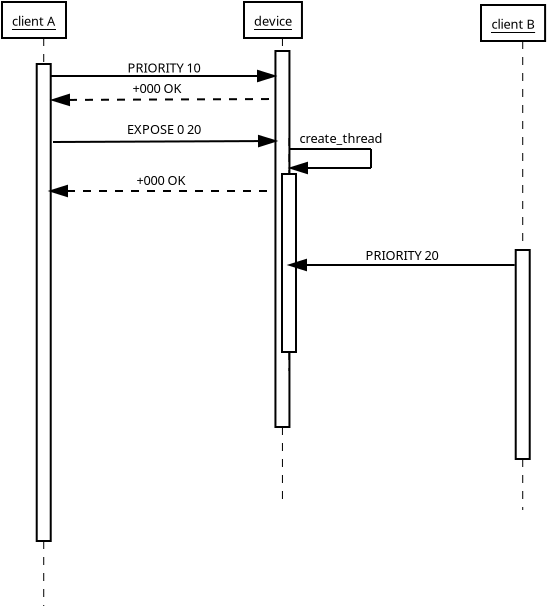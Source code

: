 <?xml version="1.0"?>
<dia:diagram xmlns:dia="http://www.lysator.liu.se/~alla/dia/">
  <dia:layer name="Background" visible="true">
    <dia:object type="UML - Lifeline" version="0" id="O0">
      <dia:attribute name="obj_pos">
        <dia:point val="4.436,8.3"/>
      </dia:attribute>
      <dia:attribute name="obj_bb">
        <dia:rectangle val="4.086,8.275;4.786,36.725"/>
      </dia:attribute>
      <dia:attribute name="conn_endpoints">
        <dia:point val="4.436,8.3"/>
        <dia:point val="4.436,36.7"/>
      </dia:attribute>
      <dia:attribute name="rtop">
        <dia:real val="1.3"/>
      </dia:attribute>
      <dia:attribute name="rbot">
        <dia:real val="25.15"/>
      </dia:attribute>
      <dia:attribute name="draw_focus">
        <dia:boolean val="true"/>
      </dia:attribute>
      <dia:attribute name="draw_cross">
        <dia:boolean val="false"/>
      </dia:attribute>
      <dia:connections>
        <dia:connection handle="0" to="O1" connection="6"/>
      </dia:connections>
    </dia:object>
    <dia:object type="UML - Object" version="0" id="O1">
      <dia:attribute name="obj_pos">
        <dia:point val="2.35,6.5"/>
      </dia:attribute>
      <dia:attribute name="obj_bb">
        <dia:rectangle val="2.3,6.45;6.571,8.35"/>
      </dia:attribute>
      <dia:attribute name="elem_corner">
        <dia:point val="2.35,6.5"/>
      </dia:attribute>
      <dia:attribute name="elem_width">
        <dia:real val="4.171"/>
      </dia:attribute>
      <dia:attribute name="elem_height">
        <dia:real val="1.8"/>
      </dia:attribute>
      <dia:attribute name="text">
        <dia:composite type="text">
          <dia:attribute name="string">
            <dia:string>#client A#</dia:string>
          </dia:attribute>
          <dia:attribute name="font">
            <dia:font name="Helvetica"/>
          </dia:attribute>
          <dia:attribute name="height">
            <dia:real val="0.8"/>
          </dia:attribute>
          <dia:attribute name="pos">
            <dia:point val="4.436,7.74"/>
          </dia:attribute>
          <dia:attribute name="color">
            <dia:color val="#000000"/>
          </dia:attribute>
          <dia:attribute name="alignment">
            <dia:enum val="1"/>
          </dia:attribute>
        </dia:composite>
      </dia:attribute>
      <dia:attribute name="stereotype">
        <dia:string/>
      </dia:attribute>
      <dia:attribute name="exstate">
        <dia:string/>
      </dia:attribute>
      <dia:attribute name="attrib">
        <dia:composite type="text">
          <dia:attribute name="string">
            <dia:string>##</dia:string>
          </dia:attribute>
          <dia:attribute name="font">
            <dia:font name="Helvetica"/>
          </dia:attribute>
          <dia:attribute name="height">
            <dia:real val="0.8"/>
          </dia:attribute>
          <dia:attribute name="pos">
            <dia:point val="0,0"/>
          </dia:attribute>
          <dia:attribute name="color">
            <dia:color val="#000000"/>
          </dia:attribute>
          <dia:attribute name="alignment">
            <dia:enum val="0"/>
          </dia:attribute>
        </dia:composite>
      </dia:attribute>
      <dia:attribute name="is_active">
        <dia:boolean val="false"/>
      </dia:attribute>
      <dia:attribute name="show_attribs">
        <dia:boolean val="false"/>
      </dia:attribute>
      <dia:attribute name="multiple">
        <dia:boolean val="false"/>
      </dia:attribute>
    </dia:object>
    <dia:object type="UML - Object" version="0" id="O2">
      <dia:attribute name="obj_pos">
        <dia:point val="14.45,6.5"/>
      </dia:attribute>
      <dia:attribute name="obj_bb">
        <dia:rectangle val="14.4,6.45;18.344,8.35"/>
      </dia:attribute>
      <dia:attribute name="elem_corner">
        <dia:point val="14.45,6.5"/>
      </dia:attribute>
      <dia:attribute name="elem_width">
        <dia:real val="3.844"/>
      </dia:attribute>
      <dia:attribute name="elem_height">
        <dia:real val="1.8"/>
      </dia:attribute>
      <dia:attribute name="text">
        <dia:composite type="text">
          <dia:attribute name="string">
            <dia:string>#device#</dia:string>
          </dia:attribute>
          <dia:attribute name="font">
            <dia:font name="Helvetica"/>
          </dia:attribute>
          <dia:attribute name="height">
            <dia:real val="0.8"/>
          </dia:attribute>
          <dia:attribute name="pos">
            <dia:point val="16.372,7.74"/>
          </dia:attribute>
          <dia:attribute name="color">
            <dia:color val="#000000"/>
          </dia:attribute>
          <dia:attribute name="alignment">
            <dia:enum val="1"/>
          </dia:attribute>
        </dia:composite>
      </dia:attribute>
      <dia:attribute name="stereotype">
        <dia:string/>
      </dia:attribute>
      <dia:attribute name="exstate">
        <dia:string/>
      </dia:attribute>
      <dia:attribute name="attrib">
        <dia:composite type="text">
          <dia:attribute name="string">
            <dia:string>##</dia:string>
          </dia:attribute>
          <dia:attribute name="font">
            <dia:font name="Helvetica"/>
          </dia:attribute>
          <dia:attribute name="height">
            <dia:real val="0.8"/>
          </dia:attribute>
          <dia:attribute name="pos">
            <dia:point val="0,0"/>
          </dia:attribute>
          <dia:attribute name="color">
            <dia:color val="#000000"/>
          </dia:attribute>
          <dia:attribute name="alignment">
            <dia:enum val="0"/>
          </dia:attribute>
        </dia:composite>
      </dia:attribute>
      <dia:attribute name="is_active">
        <dia:boolean val="false"/>
      </dia:attribute>
      <dia:attribute name="show_attribs">
        <dia:boolean val="false"/>
      </dia:attribute>
      <dia:attribute name="multiple">
        <dia:boolean val="false"/>
      </dia:attribute>
    </dia:object>
    <dia:object type="UML - Lifeline" version="0" id="O3">
      <dia:attribute name="obj_pos">
        <dia:point val="16.372,8.3"/>
      </dia:attribute>
      <dia:attribute name="obj_bb">
        <dia:rectangle val="16.022,8.275;16.722,31.775"/>
      </dia:attribute>
      <dia:attribute name="conn_endpoints">
        <dia:point val="16.372,8.3"/>
        <dia:point val="16.372,31.75"/>
      </dia:attribute>
      <dia:attribute name="rtop">
        <dia:real val="0.65"/>
      </dia:attribute>
      <dia:attribute name="rbot">
        <dia:real val="19.45"/>
      </dia:attribute>
      <dia:attribute name="draw_focus">
        <dia:boolean val="true"/>
      </dia:attribute>
      <dia:attribute name="draw_cross">
        <dia:boolean val="false"/>
      </dia:attribute>
      <dia:connections>
        <dia:connection handle="0" to="O2" connection="6"/>
      </dia:connections>
    </dia:object>
    <dia:object type="UML - Message" version="0" id="O4">
      <dia:attribute name="obj_pos">
        <dia:point val="4.8,10.2"/>
      </dia:attribute>
      <dia:attribute name="obj_bb">
        <dia:rectangle val="4.75,9.285;16.05,10.6"/>
      </dia:attribute>
      <dia:attribute name="conn_endpoints">
        <dia:point val="4.8,10.2"/>
        <dia:point val="16,10.2"/>
      </dia:attribute>
      <dia:attribute name="text">
        <dia:string>#PRIORITY 10#</dia:string>
      </dia:attribute>
      <dia:attribute name="text_pos">
        <dia:point val="10.45,10.025"/>
      </dia:attribute>
      <dia:attribute name="type">
        <dia:int val="0"/>
      </dia:attribute>
    </dia:object>
    <dia:object type="UML - Message" version="0" id="O5">
      <dia:attribute name="obj_pos">
        <dia:point val="4.85,11.4"/>
      </dia:attribute>
      <dia:attribute name="obj_bb">
        <dia:rectangle val="4.8,10.31;16.05,11.75"/>
      </dia:attribute>
      <dia:attribute name="conn_endpoints">
        <dia:point val="4.85,11.4"/>
        <dia:point val="16,11.35"/>
      </dia:attribute>
      <dia:attribute name="text">
        <dia:string>#+000 OK#</dia:string>
      </dia:attribute>
      <dia:attribute name="text_pos">
        <dia:point val="10.1,11.05"/>
      </dia:attribute>
      <dia:attribute name="type">
        <dia:int val="4"/>
      </dia:attribute>
    </dia:object>
    <dia:object type="UML - Message" version="0" id="O6">
      <dia:attribute name="obj_pos">
        <dia:point val="4.9,13.5"/>
      </dia:attribute>
      <dia:attribute name="obj_bb">
        <dia:rectangle val="4.85,12.36;16.1,13.85"/>
      </dia:attribute>
      <dia:attribute name="conn_endpoints">
        <dia:point val="4.9,13.5"/>
        <dia:point val="16.05,13.45"/>
      </dia:attribute>
      <dia:attribute name="text">
        <dia:string>#EXPOSE 0 20#</dia:string>
      </dia:attribute>
      <dia:attribute name="text_pos">
        <dia:point val="10.45,13.1"/>
      </dia:attribute>
      <dia:attribute name="type">
        <dia:int val="0"/>
      </dia:attribute>
    </dia:object>
    <dia:object type="UML - Lifeline" version="0" id="O7">
      <dia:attribute name="obj_pos">
        <dia:point val="16.7,13.3"/>
      </dia:attribute>
      <dia:attribute name="obj_bb">
        <dia:rectangle val="16.35,13.275;17.05,24.975"/>
      </dia:attribute>
      <dia:attribute name="conn_endpoints">
        <dia:point val="16.7,13.3"/>
        <dia:point val="16.7,24.95"/>
      </dia:attribute>
      <dia:attribute name="rtop">
        <dia:real val="1.8"/>
      </dia:attribute>
      <dia:attribute name="rbot">
        <dia:real val="10.7"/>
      </dia:attribute>
      <dia:attribute name="draw_focus">
        <dia:boolean val="true"/>
      </dia:attribute>
      <dia:attribute name="draw_cross">
        <dia:boolean val="false"/>
      </dia:attribute>
    </dia:object>
    <dia:object type="UML - Message" version="0" id="O8">
      <dia:attribute name="obj_pos">
        <dia:point val="16.75,13.85"/>
      </dia:attribute>
      <dia:attribute name="obj_bb">
        <dia:rectangle val="16.53,12.81;22.07,15.189"/>
      </dia:attribute>
      <dia:attribute name="conn_endpoints">
        <dia:point val="16.75,13.85"/>
        <dia:point val="20.8,14.8"/>
      </dia:attribute>
      <dia:attribute name="text">
        <dia:string>#create_thread#</dia:string>
      </dia:attribute>
      <dia:attribute name="text_pos">
        <dia:point val="19.3,13.55"/>
      </dia:attribute>
      <dia:attribute name="type">
        <dia:int val="6"/>
      </dia:attribute>
    </dia:object>
    <dia:object type="UML - Message" version="0" id="O9">
      <dia:attribute name="obj_pos">
        <dia:point val="4.75,15.95"/>
      </dia:attribute>
      <dia:attribute name="obj_bb">
        <dia:rectangle val="4.7,14.91;16,16.35"/>
      </dia:attribute>
      <dia:attribute name="conn_endpoints">
        <dia:point val="4.75,15.95"/>
        <dia:point val="15.95,15.95"/>
      </dia:attribute>
      <dia:attribute name="text">
        <dia:string>#+000 OK#</dia:string>
      </dia:attribute>
      <dia:attribute name="text_pos">
        <dia:point val="10.3,15.65"/>
      </dia:attribute>
      <dia:attribute name="type">
        <dia:int val="4"/>
      </dia:attribute>
    </dia:object>
    <dia:object type="UML - Object" version="0" id="O10">
      <dia:attribute name="obj_pos">
        <dia:point val="26.3,6.65"/>
      </dia:attribute>
      <dia:attribute name="obj_bb">
        <dia:rectangle val="26.25,6.6;30.521,8.5"/>
      </dia:attribute>
      <dia:attribute name="elem_corner">
        <dia:point val="26.3,6.65"/>
      </dia:attribute>
      <dia:attribute name="elem_width">
        <dia:real val="4.171"/>
      </dia:attribute>
      <dia:attribute name="elem_height">
        <dia:real val="1.8"/>
      </dia:attribute>
      <dia:attribute name="text">
        <dia:composite type="text">
          <dia:attribute name="string">
            <dia:string>#client B#</dia:string>
          </dia:attribute>
          <dia:attribute name="font">
            <dia:font name="Helvetica"/>
          </dia:attribute>
          <dia:attribute name="height">
            <dia:real val="0.8"/>
          </dia:attribute>
          <dia:attribute name="pos">
            <dia:point val="28.386,7.89"/>
          </dia:attribute>
          <dia:attribute name="color">
            <dia:color val="#000000"/>
          </dia:attribute>
          <dia:attribute name="alignment">
            <dia:enum val="1"/>
          </dia:attribute>
        </dia:composite>
      </dia:attribute>
      <dia:attribute name="stereotype">
        <dia:string/>
      </dia:attribute>
      <dia:attribute name="exstate">
        <dia:string/>
      </dia:attribute>
      <dia:attribute name="attrib">
        <dia:composite type="text">
          <dia:attribute name="string">
            <dia:string>##</dia:string>
          </dia:attribute>
          <dia:attribute name="font">
            <dia:font name="Helvetica"/>
          </dia:attribute>
          <dia:attribute name="height">
            <dia:real val="0.8"/>
          </dia:attribute>
          <dia:attribute name="pos">
            <dia:point val="0,0"/>
          </dia:attribute>
          <dia:attribute name="color">
            <dia:color val="#000000"/>
          </dia:attribute>
          <dia:attribute name="alignment">
            <dia:enum val="0"/>
          </dia:attribute>
        </dia:composite>
      </dia:attribute>
      <dia:attribute name="is_active">
        <dia:boolean val="false"/>
      </dia:attribute>
      <dia:attribute name="show_attribs">
        <dia:boolean val="false"/>
      </dia:attribute>
      <dia:attribute name="multiple">
        <dia:boolean val="false"/>
      </dia:attribute>
    </dia:object>
    <dia:object type="UML - Lifeline" version="0" id="O11">
      <dia:attribute name="obj_pos">
        <dia:point val="28.386,8.45"/>
      </dia:attribute>
      <dia:attribute name="obj_bb">
        <dia:rectangle val="28.036,8.425;28.736,31.925"/>
      </dia:attribute>
      <dia:attribute name="conn_endpoints">
        <dia:point val="28.386,8.45"/>
        <dia:point val="28.386,31.9"/>
      </dia:attribute>
      <dia:attribute name="rtop">
        <dia:real val="10.45"/>
      </dia:attribute>
      <dia:attribute name="rbot">
        <dia:real val="20.9"/>
      </dia:attribute>
      <dia:attribute name="draw_focus">
        <dia:boolean val="true"/>
      </dia:attribute>
      <dia:attribute name="draw_cross">
        <dia:boolean val="false"/>
      </dia:attribute>
      <dia:connections>
        <dia:connection handle="0" to="O10" connection="6"/>
      </dia:connections>
    </dia:object>
    <dia:object type="UML - Message" version="0" id="O12">
      <dia:attribute name="obj_pos">
        <dia:point val="27.986,19.65"/>
      </dia:attribute>
      <dia:attribute name="obj_bb">
        <dia:rectangle val="16.65,18.66;28.036,20.05"/>
      </dia:attribute>
      <dia:attribute name="conn_endpoints">
        <dia:point val="27.986,19.65"/>
        <dia:point val="16.7,19.65"/>
      </dia:attribute>
      <dia:attribute name="text">
        <dia:string>#PRIORITY 20#</dia:string>
      </dia:attribute>
      <dia:attribute name="text_pos">
        <dia:point val="22.35,19.4"/>
      </dia:attribute>
      <dia:attribute name="type">
        <dia:int val="0"/>
      </dia:attribute>
    </dia:object>
  </dia:layer>
</dia:diagram>
